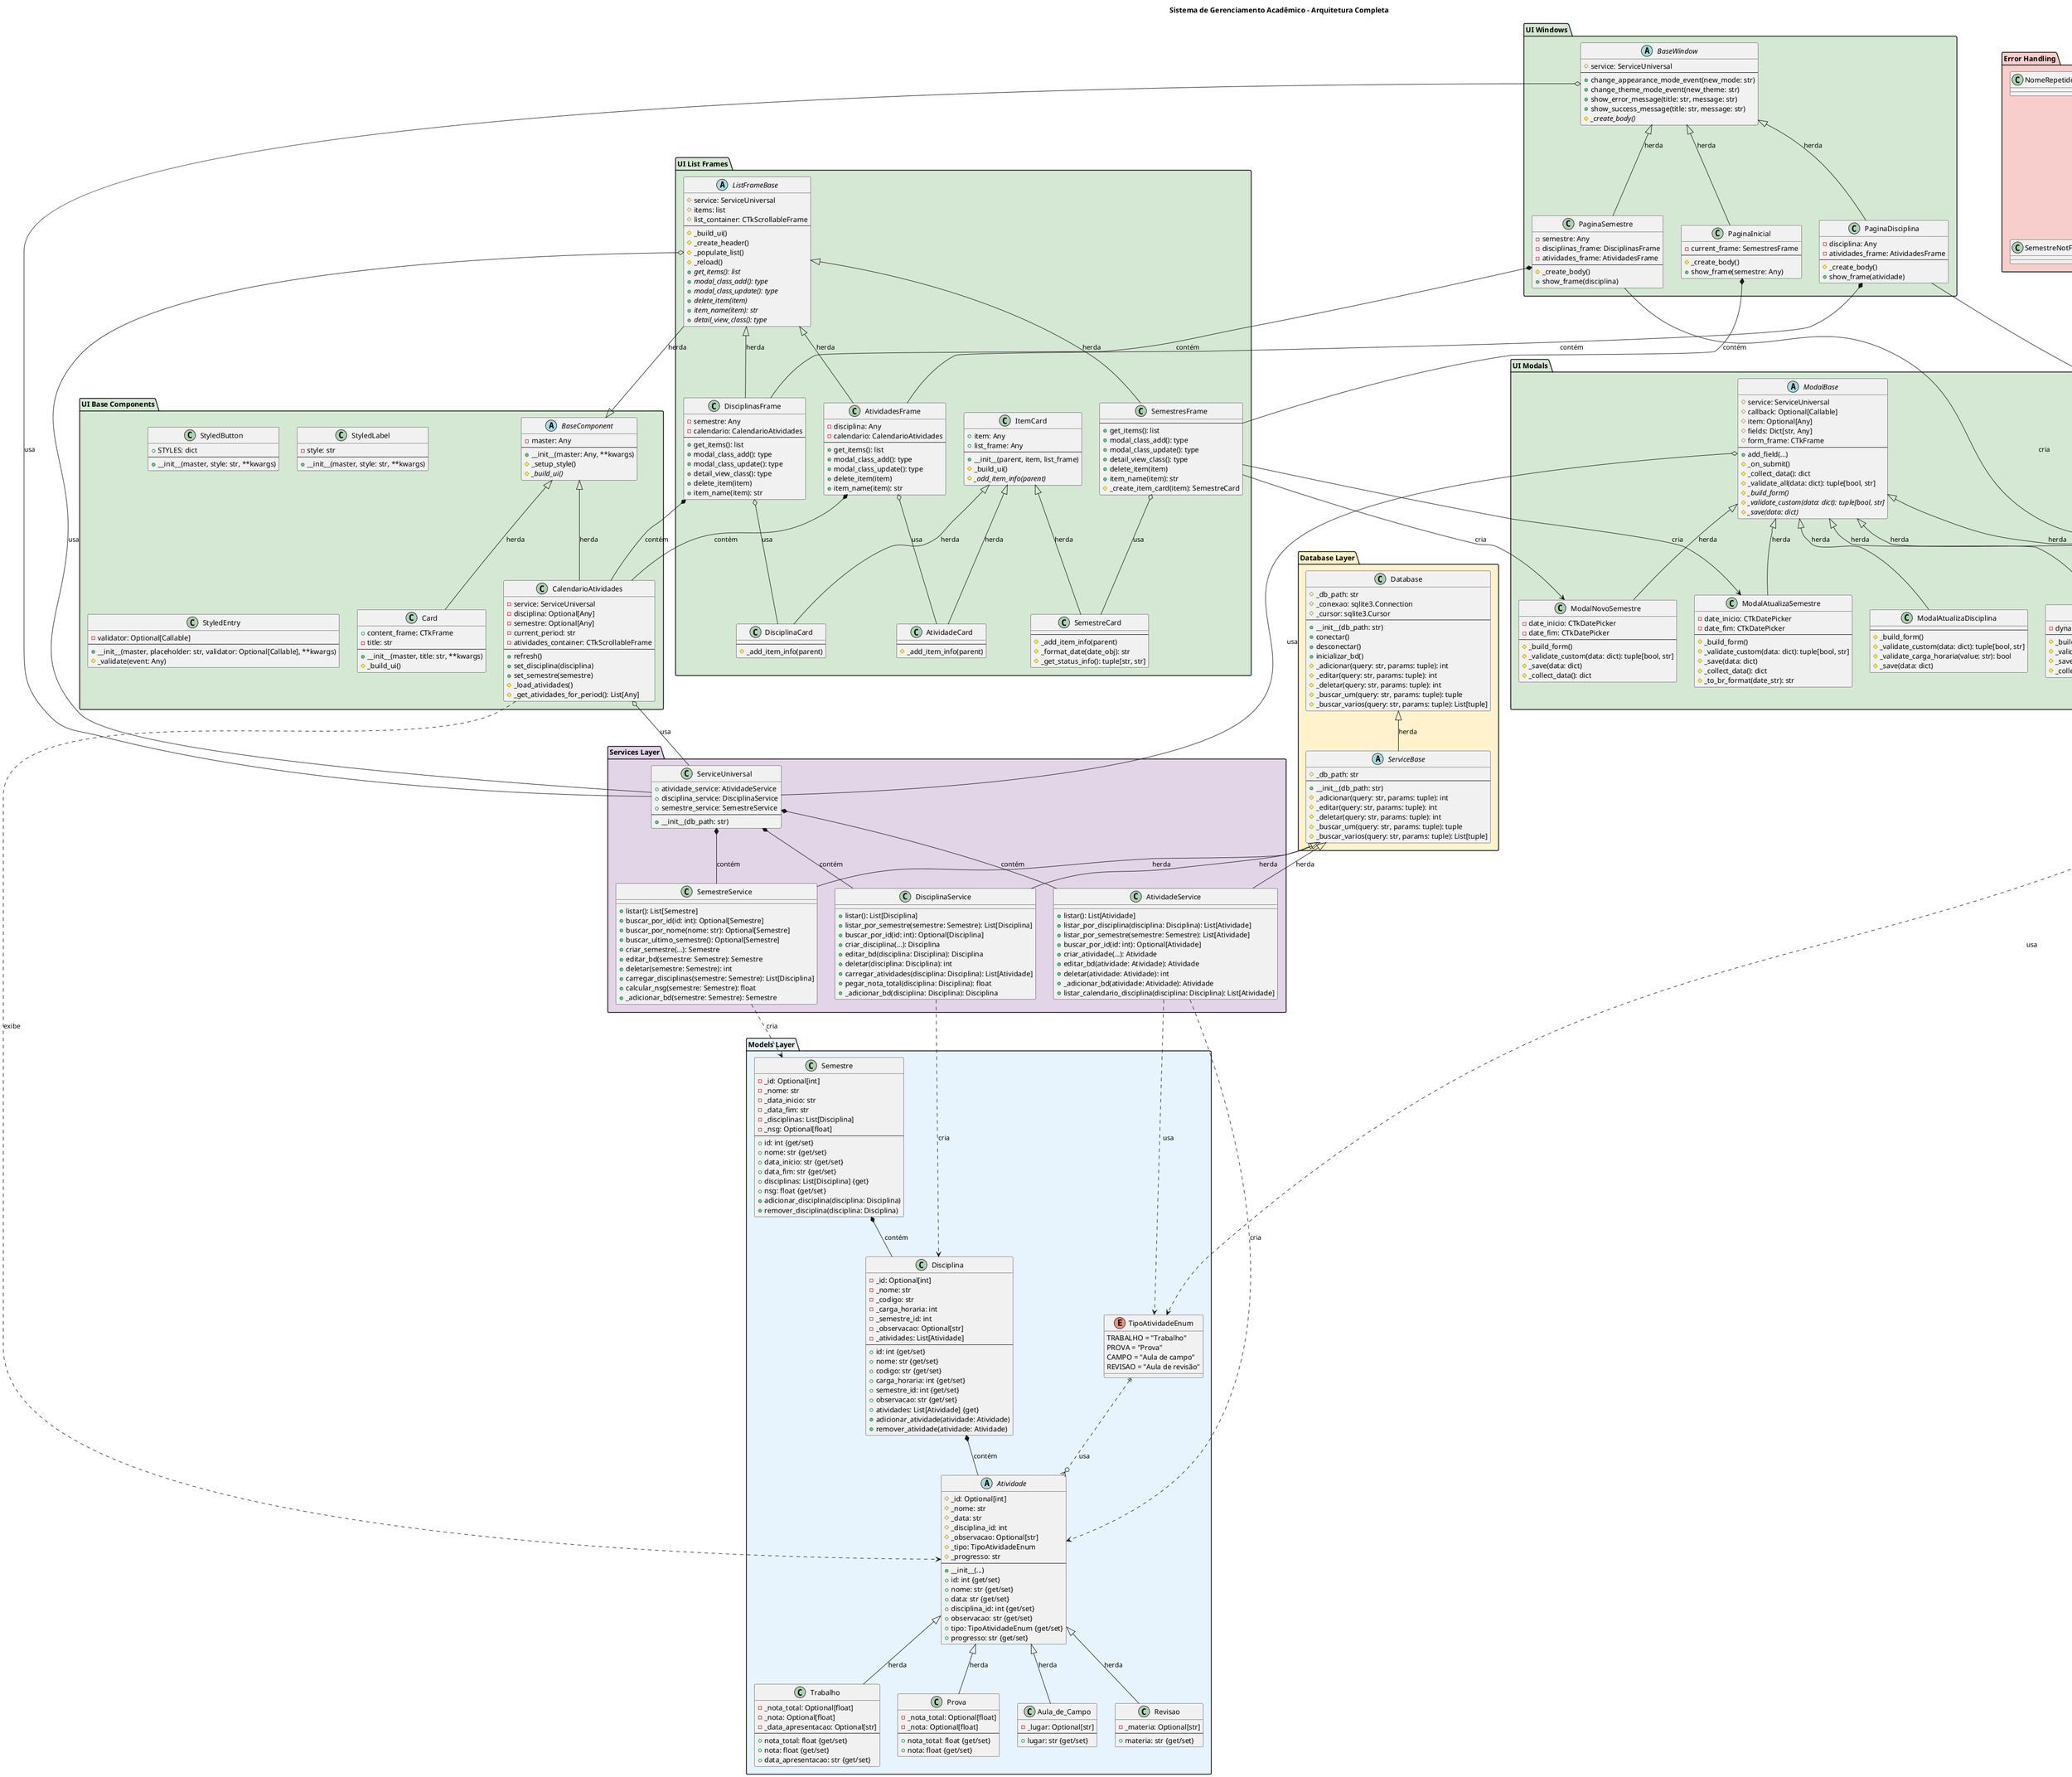 @startuml Complete_App_Architecture

!define ABSTRACT_CLASS abstract class
!define INTERFACE interface

title Sistema de Gerenciamento Acadêmico - Arquitetura Completa

' ==========================
' LAYER COLORS
' ==========================
!define MODEL_COLOR #E8F4FD
!define DATABASE_COLOR #FFF2CC
!define SERVICE_COLOR #E1D5E7
!define UI_COLOR #D5E8D4
!define ERROR_COLOR #F8CECC

' ==========================
' MODELS LAYER
' ==========================

package "Models Layer" MODEL_COLOR {
    
    enum TipoAtividadeEnum {
        TRABALHO = "Trabalho"
        PROVA = "Prova"
        CAMPO = "Aula de campo"
        REVISAO = "Aula de revisão"
    }
    
    ABSTRACT_CLASS Atividade {
        # _id: Optional[int]
        # _nome: str
        # _data: str
        # _disciplina_id: int
        # _observacao: Optional[str]
        # _tipo: TipoAtividadeEnum
        # _progresso: str
        --
        + __init__(...)
        + id: int {get/set}
        + nome: str {get/set}
        + data: str {get/set}
        + disciplina_id: int {get/set}
        + observacao: str {get/set}
        + tipo: TipoAtividadeEnum {get/set}
        + progresso: str {get/set}
    }
    
    class Trabalho {
        - _nota_total: Optional[float]
        - _nota: Optional[float]
        - _data_apresentacao: Optional[str]
        --
        + nota_total: float {get/set}
        + nota: float {get/set}
        + data_apresentacao: str {get/set}
    }

    class Prova {
        - _nota_total: Optional[float]
        - _nota: Optional[float]
        --
        + nota_total: float {get/set}
        + nota: float {get/set}
    }

    class Aula_de_Campo {
        - _lugar: Optional[str]
        --
        + lugar: str {get/set}
    }

    class Revisao {
        - _materia: Optional[str]
        --
        + materia: str {get/set}
    }
    
    class Disciplina {
        - _id: Optional[int]
        - _nome: str
        - _codigo: str
        - _carga_horaria: int
        - _semestre_id: int
        - _observacao: Optional[str]
        - _atividades: List[Atividade]
        --
        + id: int {get/set}
        + nome: str {get/set}
        + codigo: str {get/set}
        + carga_horaria: int {get/set}
        + semestre_id: int {get/set}
        + observacao: str {get/set}
        + atividades: List[Atividade] {get}
        + adicionar_atividade(atividade: Atividade)
        + remover_atividade(atividade: Atividade)
    }
    
    class Semestre {
        - _id: Optional[int]
        - _nome: str
        - _data_inicio: str
        - _data_fim: str
        - _disciplinas: List[Disciplina]
        - _nsg: Optional[float]
        --
        + id: int {get/set}
        + nome: str {get/set}
        + data_inicio: str {get/set}
        + data_fim: str {get/set}
        + disciplinas: List[Disciplina] {get}
        + nsg: float {get/set}
        + adicionar_disciplina(disciplina: Disciplina)
        + remover_disciplina(disciplina: Disciplina)
    }
}

' ==========================
' DATABASE LAYER
' ==========================

package "Database Layer" DATABASE_COLOR {
    class Database {
        # _db_path: str
        # _conexao: sqlite3.Connection
        # _cursor: sqlite3.Cursor
        --
        + __init__(db_path: str)
        + conectar()
        + desconectar()
        + inicializar_bd()
        # _adicionar(query: str, params: tuple): int
        # _editar(query: str, params: tuple): int
        # _deletar(query: str, params: tuple): int
        # _buscar_um(query: str, params: tuple): tuple
        # _buscar_varios(query: str, params: tuple): List[tuple]
    }
    
    ABSTRACT_CLASS ServiceBase {
        # _db_path: str
        --
        + __init__(db_path: str)
        # _adicionar(query: str, params: tuple): int
        # _editar(query: str, params: tuple): int
        # _deletar(query: str, params: tuple): int
        # _buscar_um(query: str, params: tuple): tuple
        # _buscar_varios(query: str, params: tuple): List[tuple]
    }
}

' ==========================
' SERVICES LAYER
' ==========================

package "Services Layer" SERVICE_COLOR {
    
    class AtividadeService {
        + listar(): List[Atividade]
        + listar_por_disciplina(disciplina: Disciplina): List[Atividade]
        + listar_por_semestre(semestre: Semestre): List[Atividade]
        + buscar_por_id(id: int): Optional[Atividade]
        + criar_atividade(...): Atividade
        + editar_bd(atividade: Atividade): Atividade
        + deletar(atividade: Atividade): int
        + _adicionar_bd(atividade: Atividade): Atividade
        + listar_calendario_disciplina(disciplina: Disciplina): List[Atividade]
    }

    class DisciplinaService {
        + listar(): List[Disciplina]
        + listar_por_semestre(semestre: Semestre): List[Disciplina]
        + buscar_por_id(id: int): Optional[Disciplina]
        + criar_disciplina(...): Disciplina
        + editar_bd(disciplina: Disciplina): Disciplina
        + deletar(disciplina: Disciplina): int
        + carregar_atividades(disciplina: Disciplina): List[Atividade]
        + pegar_nota_total(disciplina: Disciplina): float
        + _adicionar_bd(disciplina: Disciplina): Disciplina
    }

    class SemestreService {
        + listar(): List[Semestre]
        + buscar_por_id(id: int): Optional[Semestre]
        + buscar_por_nome(nome: str): Optional[Semestre]
        + buscar_ultimo_semestre(): Optional[Semestre]
        + criar_semestre(...): Semestre
        + editar_bd(semestre: Semestre): Semestre
        + deletar(semestre: Semestre): int
        + carregar_disciplinas(semestre: Semestre): List[Disciplina]
        + calcular_nsg(semestre: Semestre): float
        + _adicionar_bd(semestre: Semestre): Semestre
    }

    class ServiceUniversal {
        + atividade_service: AtividadeService
        + disciplina_service: DisciplinaService
        + semestre_service: SemestreService
        --
        + __init__(db_path: str)
    }
}

' ==========================
' UI BASE COMPONENTS
' ==========================

package "UI Base Components" UI_COLOR {
    
    ABSTRACT_CLASS BaseComponent {
        - master: Any
        --
        + __init__(master: Any, **kwargs)
        # _setup_style()
        {abstract} # _build_ui()
    }

    class StyledButton {
        + STYLES: dict
        --
        + __init__(master, style: str, **kwargs)
    }

    class StyledLabel {
        - style: str
        --
        + __init__(master, style: str, **kwargs)
    }

    class StyledEntry {
        - validator: Optional[Callable]
        --
        + __init__(master, placeholder: str, validator: Optional[Callable], **kwargs)
        # _validate(event: Any)
    }

    class Card {
        + content_frame: CTkFrame
        - title: str
        --
        + __init__(master, title: str, **kwargs)
        # _build_ui()
    }

    class CalendarioAtividades {
        - service: ServiceUniversal
        - disciplina: Optional[Any]
        - semestre: Optional[Any]
        - current_period: str
        - atividades_container: CTkScrollableFrame
        --
        + refresh()
        + set_disciplina(disciplina)
        + set_semestre(semestre)
        # _load_atividades()
        # _get_atividades_for_period(): List[Any]
    }
}

' ==========================
' UI MODALS
' ==========================

package "UI Modals" UI_COLOR {
    
    ABSTRACT_CLASS ModalBase {
        # service: ServiceUniversal
        # callback: Optional[Callable]
        # item: Optional[Any]
        # fields: Dict[str, Any]
        # form_frame: CTkFrame
        --
        + add_field(...)
        # _on_submit()
        # _collect_data(): dict
        # _validate_all(data: dict): tuple[bool, str]
        {abstract} # _build_form()
        {abstract} # _validate_custom(data: dict): tuple[bool, str]
        {abstract} # _save(data: dict)
    }

    class ModalNovoSemestre {
        - date_inicio: CTkDatePicker
        - date_fim: CTkDatePicker
        --
        # _build_form()
        # _validate_custom(data: dict): tuple[bool, str]
        # _save(data: dict)
        # _collect_data(): dict
    }

    class ModalAtualizaSemestre {
        - date_inicio: CTkDatePicker
        - date_fim: CTkDatePicker
        --
        # _build_form()
        # _validate_custom(data: dict): tuple[bool, str]
        # _save(data: dict)
        # _collect_data(): dict
        # _to_br_format(date_str): str
    }

    class ModalNovaDisciplina {
        - semestre: Any
        --
        # _build_form()
        # _validate_custom(data: dict): tuple[bool, str]
        # _validate_carga_horaria(value: str): bool
        # _save(data: dict)
    }

    class ModalAtualizaDisciplina {
        --
        # _build_form()
        # _validate_custom(data: dict): tuple[bool, str]
        # _validate_carga_horaria(value: str): bool
        # _save(data: dict)
    }

    class ModalNovaAtividade {
        - disciplina: Any
        - type: CTkComboBox
        - date_picker: CTkDatePicker
        - dynamic_container: CTkFrame
        --
        # _build_form()
        # _on_type_change(value)
        # _update_dynamic_fields(tipo)
        # _validate_custom(data: dict): tuple[bool, str]
        # _save(data: dict)
        # _collect_data(): dict
    }

    class ModalAtualizaAtividade {
        - dynamic_container: CTkFrame
        --
        # _build_form()
        # _validate_custom(data: dict): tuple[bool, str]
        # _save(data: dict)
        # _collect_data(): dict
    }
}

' ==========================
' UI LIST FRAMES
' ==========================

package "UI List Frames" UI_COLOR {
    
    ABSTRACT_CLASS ListFrameBase {
        # service: ServiceUniversal
        # items: list
        # list_container: CTkScrollableFrame
        --
        # _build_ui()
        # _create_header()
        # _populate_list()
        # _reload()
        {abstract} + get_items(): list
        {abstract} + modal_class_add(): type
        {abstract} + modal_class_update(): type
        {abstract} + delete_item(item)
        {abstract} + item_name(item): str
        {abstract} + detail_view_class(): type
    }

    class ItemCard {
        + item: Any
        + list_frame: Any
        --
        + __init__(parent, item, list_frame)
        # _build_ui()
        {abstract} # _add_item_info(parent)
    }

    class SemestreCard {
        --
        # _add_item_info(parent)
        # _format_date(date_obj): str
        # _get_status_info(): tuple[str, str]
    }

    class DisciplinaCard {
        --
        # _add_item_info(parent)
    }

    class AtividadeCard {
        --
        # _add_item_info(parent)
    }

    class SemestresFrame {
        --
        + get_items(): list
        + modal_class_add(): type
        + modal_class_update(): type
        + detail_view_class(): type
        + delete_item(item)
        + item_name(item): str
        # _create_item_card(item): SemestreCard
    }

    class DisciplinasFrame {
        - semestre: Any
        - calendario: CalendarioAtividades
        --
        + get_items(): list
        + modal_class_add(): type
        + modal_class_update(): type
        + detail_view_class(): type
        + delete_item(item)
        + item_name(item): str
    }

    class AtividadesFrame {
        - disciplina: Any
        - calendario: CalendarioAtividades
        --
        + get_items(): list
        + modal_class_add(): type
        + modal_class_update(): type
        + delete_item(item)
        + item_name(item): str
    }
}

' ==========================
' UI WINDOWS
' ==========================

package "UI Windows" UI_COLOR {
    
    ABSTRACT_CLASS BaseWindow {
        # service: ServiceUniversal
        --
        + change_appearance_mode_event(new_mode: str)
        + change_theme_mode_event(new_theme: str)
        + show_error_message(title: str, message: str)
        + show_success_message(title: str, message: str)
        {abstract} # _create_body()
    }

    class PaginaInicial {
        - current_frame: SemestresFrame
        --
        # _create_body()
        + show_frame(semestre: Any)
    }

    class PaginaSemestre {
        - semestre: Any
        - disciplinas_frame: DisciplinasFrame
        - atividades_frame: AtividadesFrame
        --
        # _create_body()
        + show_frame(disciplina)
    }

    class PaginaDisciplina {
        - disciplina: Any
        - atividades_frame: AtividadesFrame
        --
        # _create_body()
        + show_frame(atividade)
    }
}

' ==========================
' ERROR HANDLING
' ==========================

package "Error Handling" ERROR_COLOR {
    class NomeRepetidoError
    class AtividadeNotFoundError
    class DisciplinaNotFoundError
    class SemestreNotFoundError
    class incorrectDate
}

' ==========================
' RELATIONSHIPS
' ==========================

' HERANÇA (Inheritance) - Linhas sólidas com triângulo vazio
TipoAtividadeEnum ||..o{ Atividade : "usa"
Atividade <|-- Trabalho : "herda"
Atividade <|-- Prova : "herda"
Atividade <|-- Aula_de_Campo : "herda"
Atividade <|-- Revisao : "herda"

Database <|-- ServiceBase : "herda"
ServiceBase <|-- AtividadeService : "herda"
ServiceBase <|-- DisciplinaService : "herda" 
ServiceBase <|-- SemestreService : "herda"

BaseComponent <|-- Card : "herda"
BaseComponent <|-- CalendarioAtividades : "herda"
BaseComponent <|-- ListFrameBase : "herda"

ModalBase <|-- ModalNovoSemestre : "herda"
ModalBase <|-- ModalAtualizaSemestre : "herda"
ModalBase <|-- ModalNovaDisciplina : "herda"
ModalBase <|-- ModalAtualizaDisciplina : "herda"
ModalBase <|-- ModalNovaAtividade : "herda"
ModalBase <|-- ModalAtualizaAtividade : "herda"

ListFrameBase <|-- SemestresFrame : "herda"
ListFrameBase <|-- DisciplinasFrame : "herda"
ListFrameBase <|-- AtividadesFrame : "herda"

ItemCard <|-- SemestreCard : "herda"
ItemCard <|-- DisciplinaCard : "herda"
ItemCard <|-- AtividadeCard : "herda"

BaseWindow <|-- PaginaInicial : "herda"
BaseWindow <|-- PaginaSemestre : "herda"
BaseWindow <|-- PaginaDisciplina : "herda"

' COMPOSIÇÃO (Composition) - Losango preenchido
Semestre *-- Disciplina : "contém"
Disciplina *-- Atividade : "contém"

ServiceUniversal *-- AtividadeService : "contém"
ServiceUniversal *-- DisciplinaService : "contém"
ServiceUniversal *-- SemestreService : "contém"

PaginaInicial *-- SemestresFrame : "contém"
PaginaSemestre *-- DisciplinasFrame : "contém"
PaginaDisciplina *-- AtividadesFrame : "contém"

DisciplinasFrame *-- CalendarioAtividades : "contém"
AtividadesFrame *-- CalendarioAtividades : "contém"

' AGREGAÇÃO (Aggregation) - Losango vazio
ListFrameBase o-- ServiceUniversal : "usa"
ModalBase o-- ServiceUniversal : "usa"
BaseWindow o-- ServiceUniversal : "usa"
CalendarioAtividades o-- ServiceUniversal : "usa"

SemestresFrame o-- SemestreCard : "usa"
DisciplinasFrame o-- DisciplinaCard : "usa"
AtividadesFrame o-- AtividadeCard : "usa"

' ASSOCIAÇÃO (Association) - Linha simples
PaginaSemestre --> ModalNovaDisciplina : "cria"
PaginaDisciplina --> ModalNovaAtividade : "cria"
SemestresFrame --> ModalNovoSemestre : "cria"
SemestresFrame --> ModalAtualizaSemestre : "cria"

' DEPENDÊNCIA (Dependency) - Linha tracejada
AtividadeService ..> TipoAtividadeEnum : "usa"
AtividadeService ..> Atividade : "cria"
DisciplinaService ..> Disciplina : "cria"
SemestreService ..> Semestre : "cria"

ModalNovaAtividade ..> TipoAtividadeEnum : "usa"
CalendarioAtividades ..> Atividade : "exibe"

@enduml
